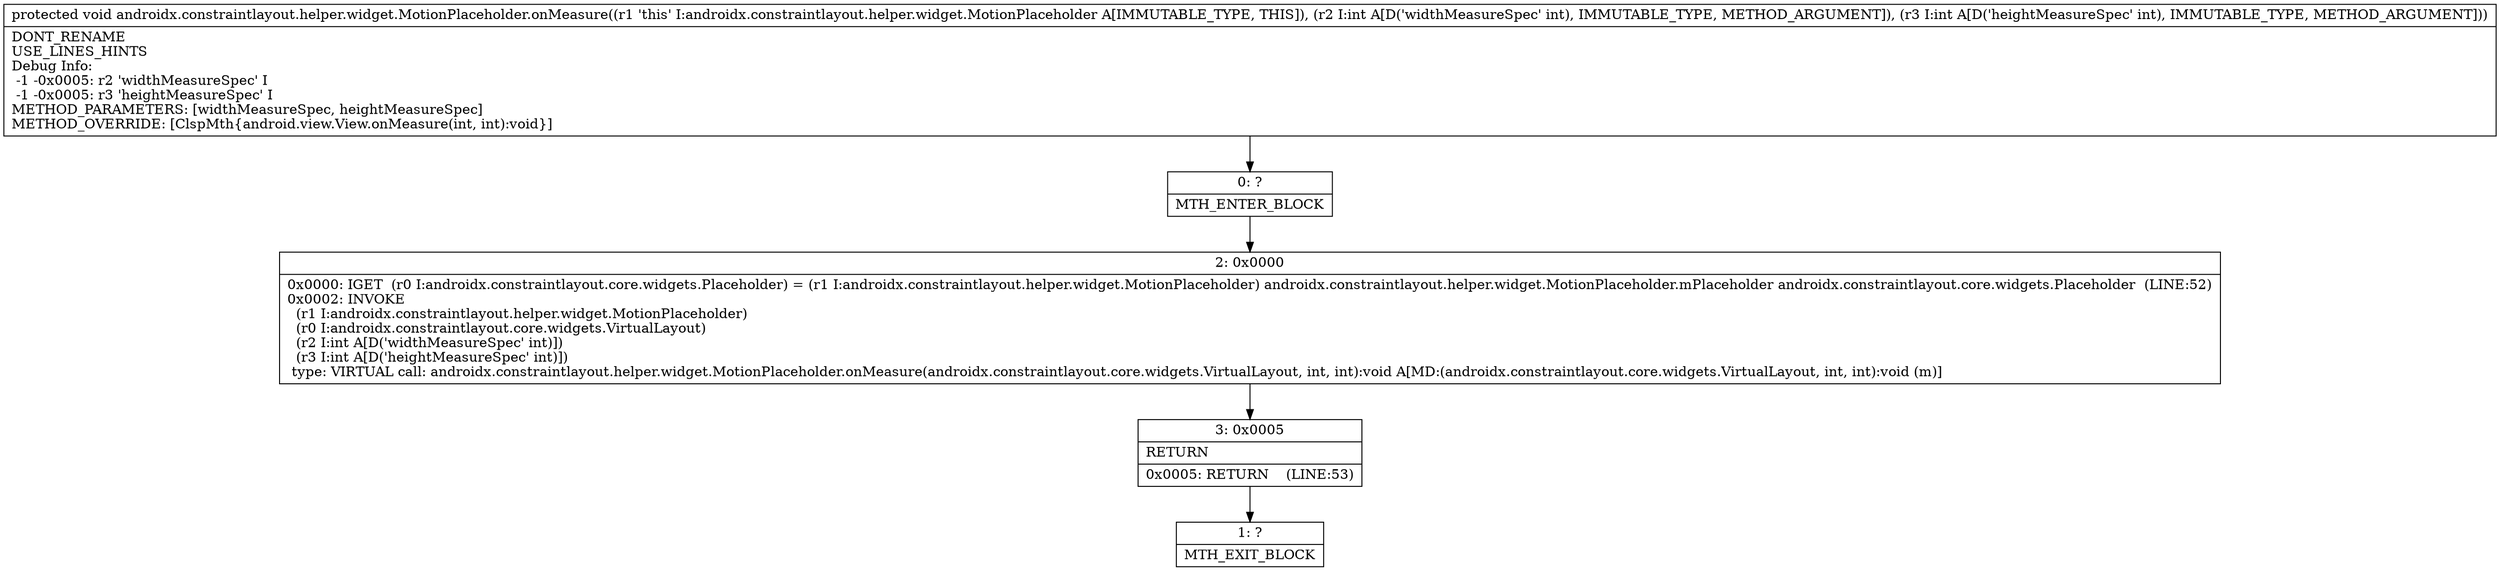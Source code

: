 digraph "CFG forandroidx.constraintlayout.helper.widget.MotionPlaceholder.onMeasure(II)V" {
Node_0 [shape=record,label="{0\:\ ?|MTH_ENTER_BLOCK\l}"];
Node_2 [shape=record,label="{2\:\ 0x0000|0x0000: IGET  (r0 I:androidx.constraintlayout.core.widgets.Placeholder) = (r1 I:androidx.constraintlayout.helper.widget.MotionPlaceholder) androidx.constraintlayout.helper.widget.MotionPlaceholder.mPlaceholder androidx.constraintlayout.core.widgets.Placeholder  (LINE:52)\l0x0002: INVOKE  \l  (r1 I:androidx.constraintlayout.helper.widget.MotionPlaceholder)\l  (r0 I:androidx.constraintlayout.core.widgets.VirtualLayout)\l  (r2 I:int A[D('widthMeasureSpec' int)])\l  (r3 I:int A[D('heightMeasureSpec' int)])\l type: VIRTUAL call: androidx.constraintlayout.helper.widget.MotionPlaceholder.onMeasure(androidx.constraintlayout.core.widgets.VirtualLayout, int, int):void A[MD:(androidx.constraintlayout.core.widgets.VirtualLayout, int, int):void (m)]\l}"];
Node_3 [shape=record,label="{3\:\ 0x0005|RETURN\l|0x0005: RETURN    (LINE:53)\l}"];
Node_1 [shape=record,label="{1\:\ ?|MTH_EXIT_BLOCK\l}"];
MethodNode[shape=record,label="{protected void androidx.constraintlayout.helper.widget.MotionPlaceholder.onMeasure((r1 'this' I:androidx.constraintlayout.helper.widget.MotionPlaceholder A[IMMUTABLE_TYPE, THIS]), (r2 I:int A[D('widthMeasureSpec' int), IMMUTABLE_TYPE, METHOD_ARGUMENT]), (r3 I:int A[D('heightMeasureSpec' int), IMMUTABLE_TYPE, METHOD_ARGUMENT]))  | DONT_RENAME\lUSE_LINES_HINTS\lDebug Info:\l  \-1 \-0x0005: r2 'widthMeasureSpec' I\l  \-1 \-0x0005: r3 'heightMeasureSpec' I\lMETHOD_PARAMETERS: [widthMeasureSpec, heightMeasureSpec]\lMETHOD_OVERRIDE: [ClspMth\{android.view.View.onMeasure(int, int):void\}]\l}"];
MethodNode -> Node_0;Node_0 -> Node_2;
Node_2 -> Node_3;
Node_3 -> Node_1;
}


